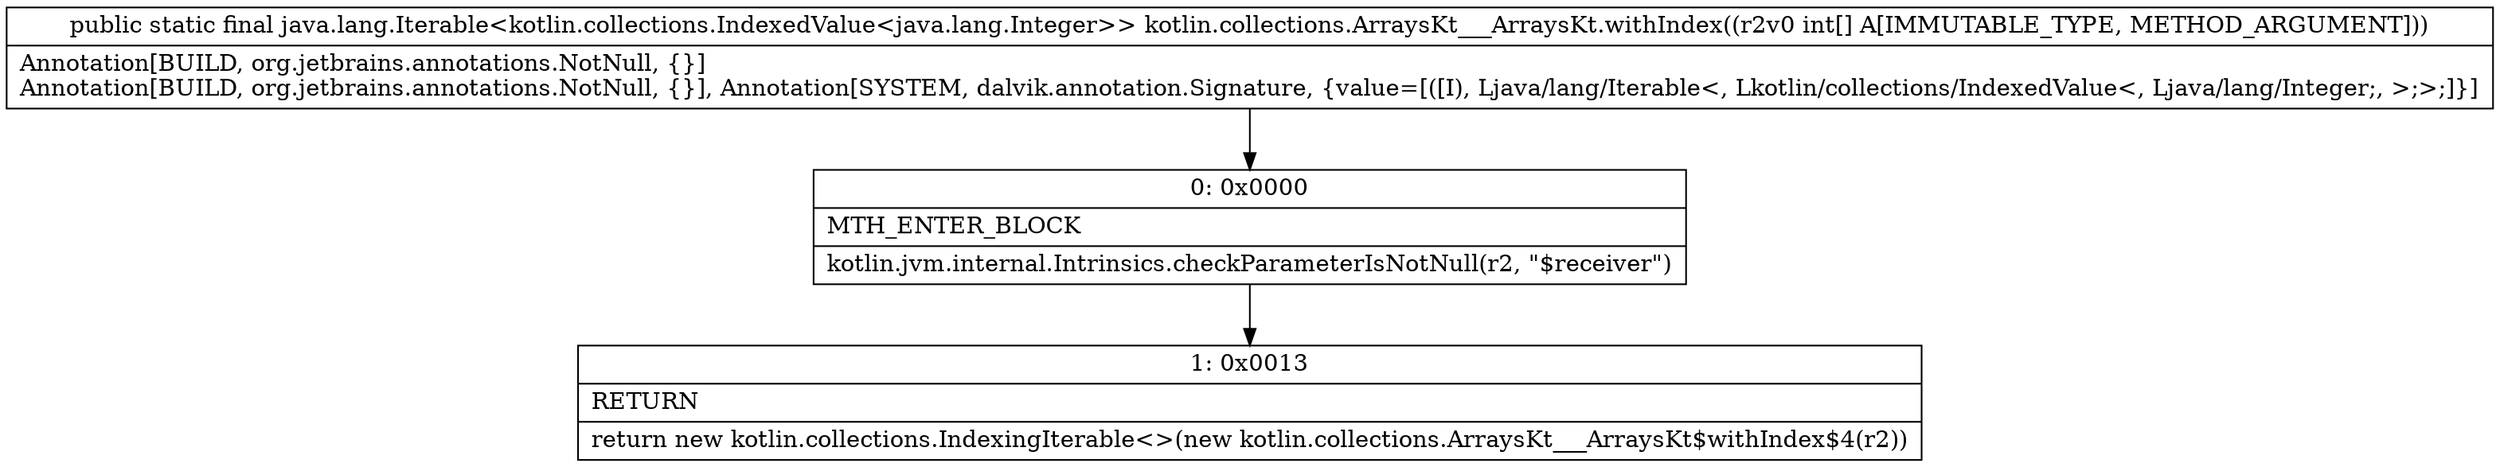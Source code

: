 digraph "CFG forkotlin.collections.ArraysKt___ArraysKt.withIndex([I)Ljava\/lang\/Iterable;" {
Node_0 [shape=record,label="{0\:\ 0x0000|MTH_ENTER_BLOCK\l|kotlin.jvm.internal.Intrinsics.checkParameterIsNotNull(r2, \"$receiver\")\l}"];
Node_1 [shape=record,label="{1\:\ 0x0013|RETURN\l|return new kotlin.collections.IndexingIterable\<\>(new kotlin.collections.ArraysKt___ArraysKt$withIndex$4(r2))\l}"];
MethodNode[shape=record,label="{public static final java.lang.Iterable\<kotlin.collections.IndexedValue\<java.lang.Integer\>\> kotlin.collections.ArraysKt___ArraysKt.withIndex((r2v0 int[] A[IMMUTABLE_TYPE, METHOD_ARGUMENT]))  | Annotation[BUILD, org.jetbrains.annotations.NotNull, \{\}]\lAnnotation[BUILD, org.jetbrains.annotations.NotNull, \{\}], Annotation[SYSTEM, dalvik.annotation.Signature, \{value=[([I), Ljava\/lang\/Iterable\<, Lkotlin\/collections\/IndexedValue\<, Ljava\/lang\/Integer;, \>;\>;]\}]\l}"];
MethodNode -> Node_0;
Node_0 -> Node_1;
}

